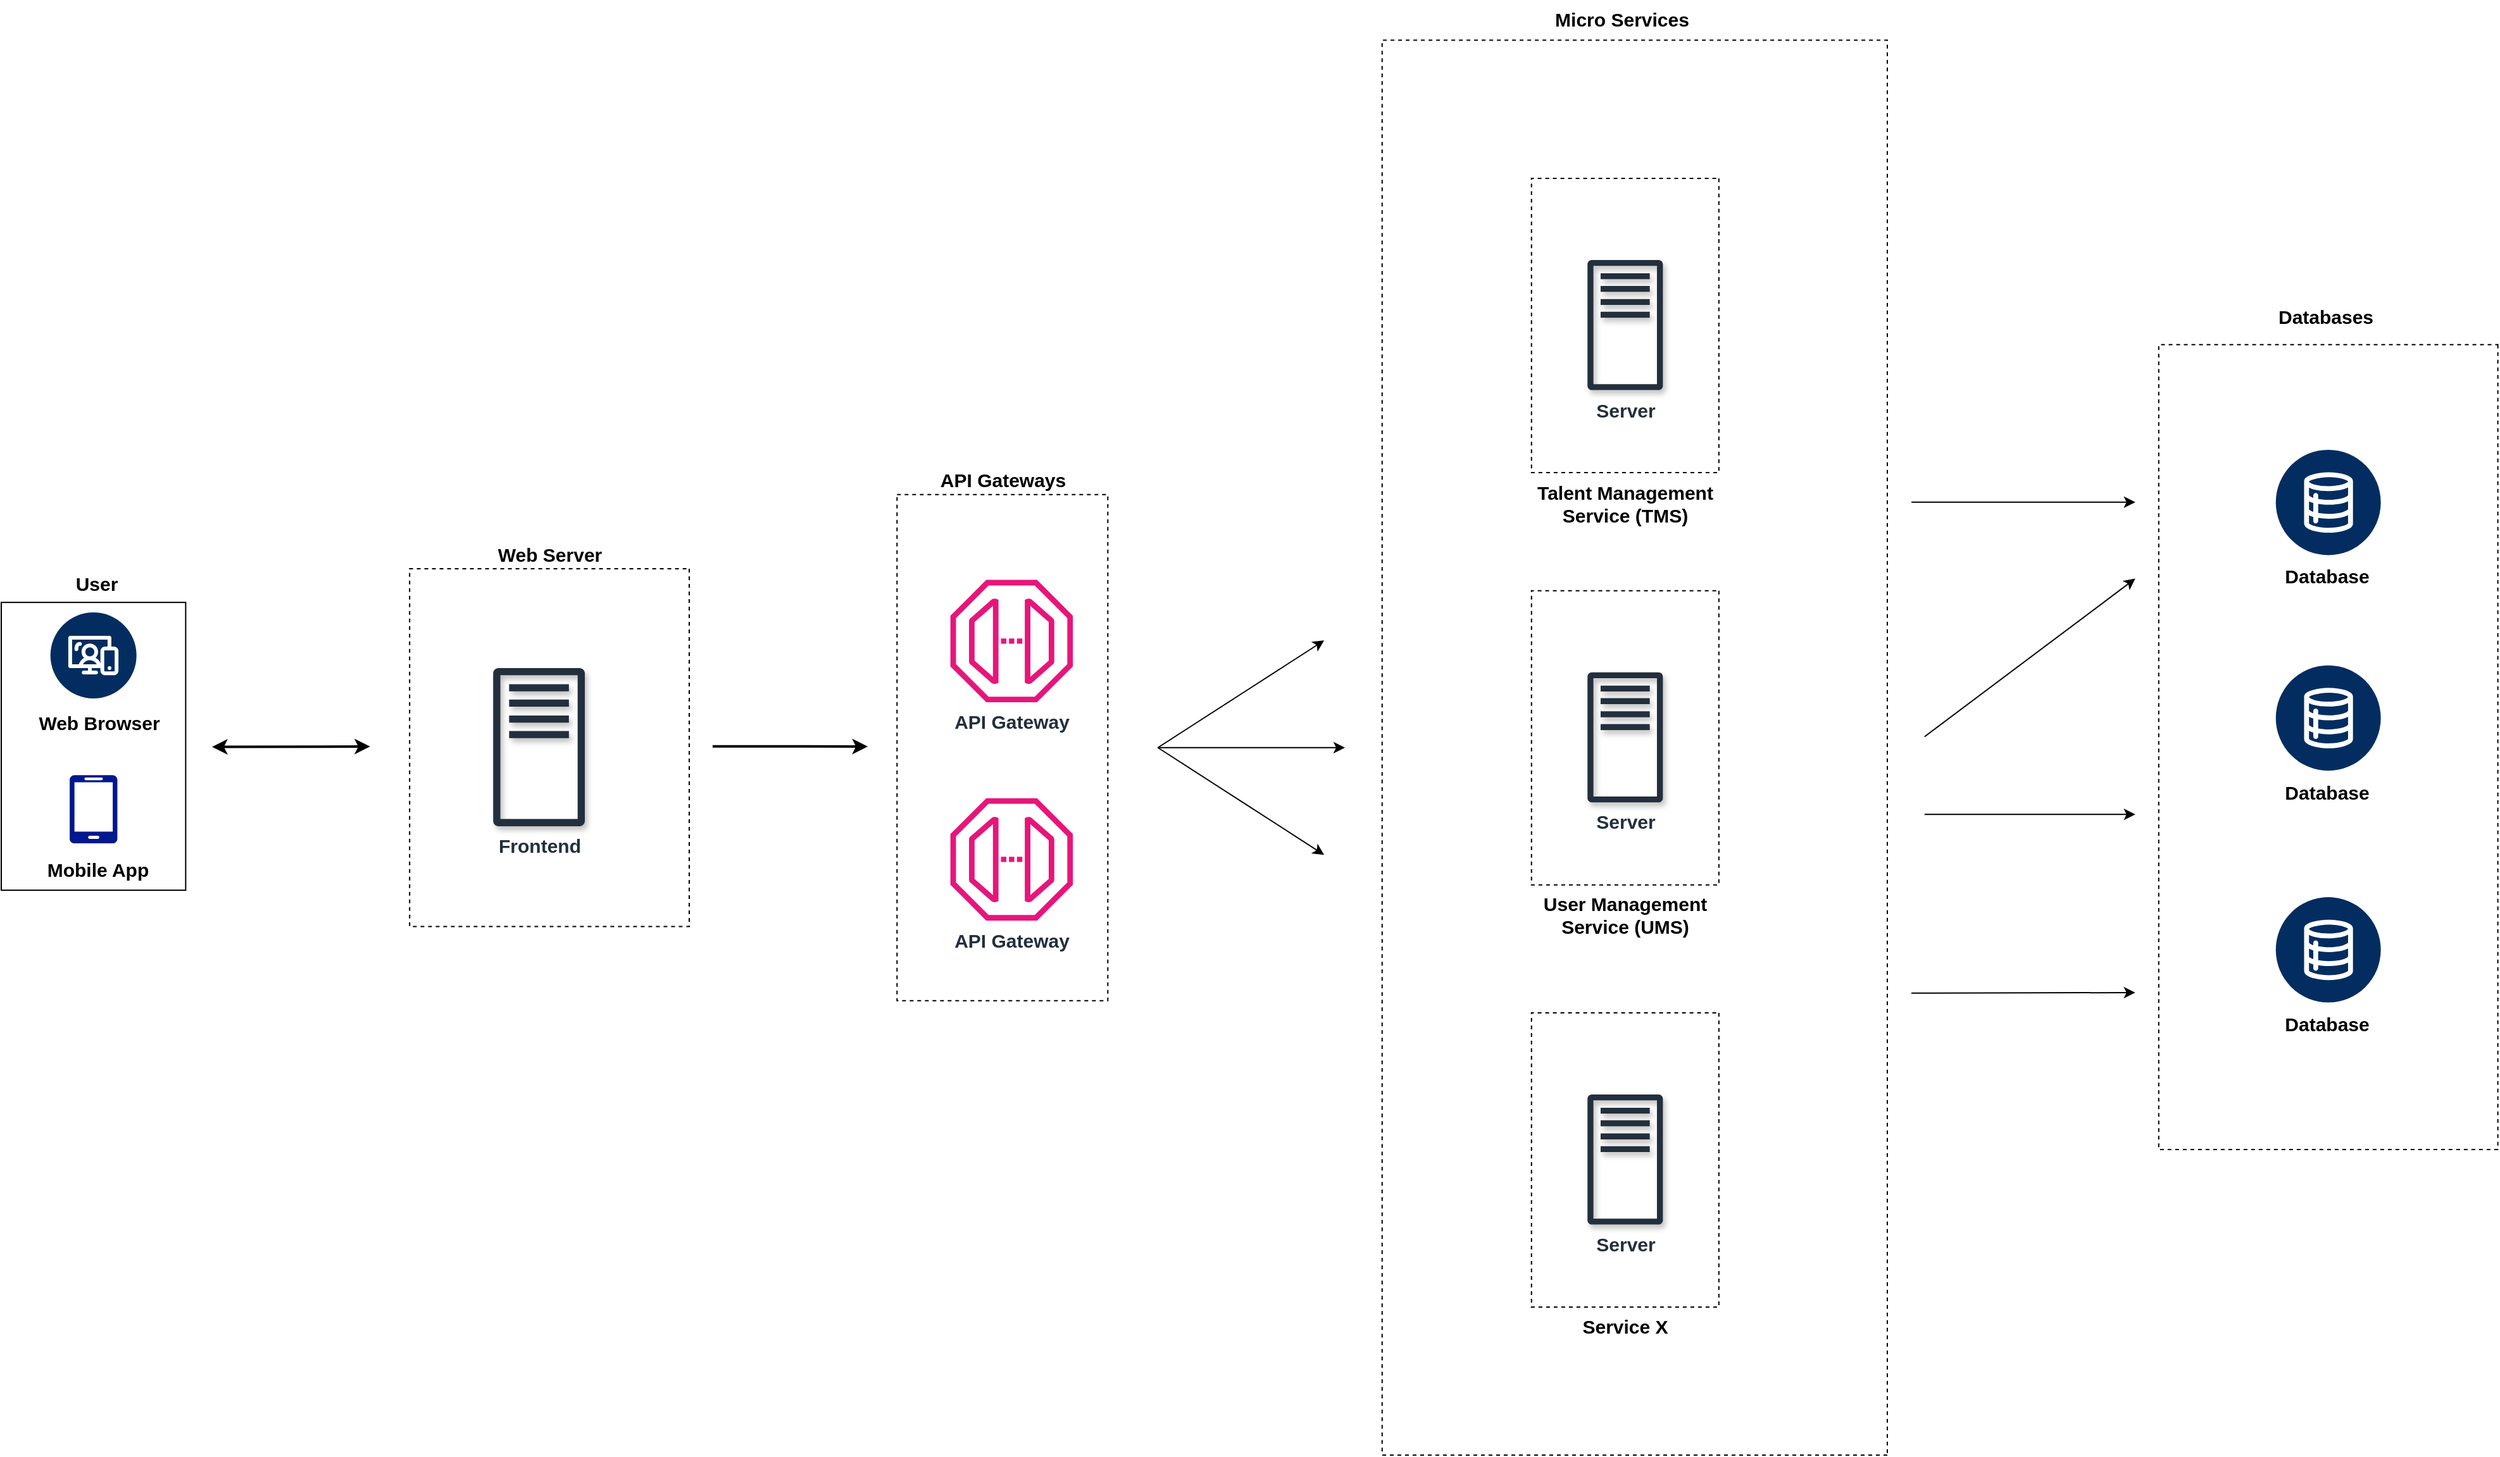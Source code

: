 <mxfile version="22.0.4" type="github">
  <diagram name="Page-1" id="LvNY7FXKQWi8iEAFDGLf">
    <mxGraphModel dx="6031" dy="1840" grid="1" gridSize="10" guides="1" tooltips="1" connect="1" arrows="1" fold="1" page="1" pageScale="1" pageWidth="827" pageHeight="1169" math="0" shadow="0">
      <root>
        <mxCell id="0" />
        <mxCell id="1" parent="0" />
        <mxCell id="ZSIqHXNkp4VvMcNmBLzM-52" value="" style="group" vertex="1" connectable="0" parent="1">
          <mxGeometry x="-2225" y="10" width="1970" height="1150" as="geometry" />
        </mxCell>
        <mxCell id="uqdXHjlTI7FaIm_EF8wb-11" value="" style="endArrow=classic;html=1;rounded=0;strokeWidth=2;" parent="ZSIqHXNkp4VvMcNmBLzM-52" edge="1">
          <mxGeometry width="50" height="50" relative="1" as="geometry">
            <mxPoint x="561.967" y="589.825" as="sourcePoint" />
            <mxPoint x="684.559" y="590.005" as="targetPoint" />
          </mxGeometry>
        </mxCell>
        <mxCell id="ZSIqHXNkp4VvMcNmBLzM-37" value="" style="group" vertex="1" connectable="0" parent="ZSIqHXNkp4VvMcNmBLzM-52">
          <mxGeometry y="446.435" width="145.695" height="257.13" as="geometry" />
        </mxCell>
        <mxCell id="ZSIqHXNkp4VvMcNmBLzM-2" value="&lt;font style=&quot;font-size: 15px;&quot;&gt;&lt;span style=&quot;font-size: 15px;&quot;&gt;User&lt;br&gt;&lt;/span&gt;&lt;/font&gt;" style="text;html=1;align=center;verticalAlign=middle;resizable=0;points=[];autosize=1;strokeColor=none;fillColor=none;rotation=0;container=0;fontSize=15;fontStyle=1" vertex="1" parent="ZSIqHXNkp4VvMcNmBLzM-37">
          <mxGeometry x="44.707" width="60" height="30" as="geometry" />
        </mxCell>
        <mxCell id="ZSIqHXNkp4VvMcNmBLzM-3" value="" style="sketch=0;aspect=fixed;pointerEvents=1;shadow=0;dashed=0;html=1;strokeColor=none;labelPosition=center;verticalLabelPosition=bottom;verticalAlign=top;align=center;fillColor=#00188D;shape=mxgraph.azure.mobile;container=0;" vertex="1" parent="ZSIqHXNkp4VvMcNmBLzM-37">
          <mxGeometry x="53.965" y="166.149" width="37.756" height="53.937" as="geometry" />
        </mxCell>
        <mxCell id="ZSIqHXNkp4VvMcNmBLzM-4" value="&lt;font style=&quot;font-size: 15px;&quot;&gt;&lt;b&gt;Mobile App&lt;/b&gt;&lt;/font&gt;" style="text;html=1;align=center;verticalAlign=middle;resizable=0;points=[];autosize=1;strokeColor=none;fillColor=none;container=0;" vertex="1" parent="ZSIqHXNkp4VvMcNmBLzM-37">
          <mxGeometry x="25.937" y="225.325" width="100" height="30" as="geometry" />
        </mxCell>
        <mxCell id="ZSIqHXNkp4VvMcNmBLzM-5" value="" style="rounded=0;whiteSpace=wrap;html=1;fillColor=none;container=0;" vertex="1" parent="ZSIqHXNkp4VvMcNmBLzM-37">
          <mxGeometry y="29.665" width="145.695" height="227.465" as="geometry" />
        </mxCell>
        <mxCell id="ZSIqHXNkp4VvMcNmBLzM-6" value="" style="verticalLabelPosition=bottom;aspect=fixed;html=1;shape=mxgraph.salesforce.web2;container=0;" vertex="1" parent="ZSIqHXNkp4VvMcNmBLzM-37">
          <mxGeometry x="38.835" y="37.574" width="68.007" height="68.007" as="geometry" />
        </mxCell>
        <mxCell id="ZSIqHXNkp4VvMcNmBLzM-7" value="&lt;font style=&quot;font-size: 15px;&quot;&gt;&lt;b&gt;Web Browser&lt;/b&gt;&lt;/font&gt;" style="text;html=1;align=center;verticalAlign=middle;resizable=0;points=[];autosize=1;strokeColor=none;fillColor=none;container=0;" vertex="1" parent="ZSIqHXNkp4VvMcNmBLzM-37">
          <mxGeometry x="16.556" y="109.278" width="120" height="30" as="geometry" />
        </mxCell>
        <mxCell id="ZSIqHXNkp4VvMcNmBLzM-44" value="" style="endArrow=classic;startArrow=classic;html=1;rounded=0;strokeWidth=2;" edge="1" parent="ZSIqHXNkp4VvMcNmBLzM-52">
          <mxGeometry width="50" height="50" relative="1" as="geometry">
            <mxPoint x="166.509" y="590.291" as="sourcePoint" />
            <mxPoint x="291.39" y="590.005" as="targetPoint" />
          </mxGeometry>
        </mxCell>
        <mxCell id="ZSIqHXNkp4VvMcNmBLzM-46" value="" style="group" vertex="1" connectable="0" parent="ZSIqHXNkp4VvMcNmBLzM-52">
          <mxGeometry x="1706.708" y="235.083" width="263.292" height="679.045" as="geometry" />
        </mxCell>
        <mxCell id="uqdXHjlTI7FaIm_EF8wb-51" value="&lt;font style=&quot;font-size: 15px;&quot;&gt;&lt;b&gt;Databases&lt;/b&gt;&lt;/font&gt;" style="text;html=1;align=center;verticalAlign=middle;resizable=0;points=[];autosize=1;strokeColor=none;fillColor=none;container=0;" parent="ZSIqHXNkp4VvMcNmBLzM-46" vertex="1">
          <mxGeometry x="79.617" width="100" height="30" as="geometry" />
        </mxCell>
        <mxCell id="uqdXHjlTI7FaIm_EF8wb-43" value="" style="rounded=0;whiteSpace=wrap;html=1;fillColor=none;dashed=1;container=0;rotation=90;" parent="ZSIqHXNkp4VvMcNmBLzM-46" vertex="1">
          <mxGeometry x="-186.412" y="221.454" width="636.115" height="267.91" as="geometry" />
        </mxCell>
        <mxCell id="ZSIqHXNkp4VvMcNmBLzM-30" value="" style="shape=image;html=1;verticalAlign=top;verticalLabelPosition=bottom;labelBackgroundColor=#ffffff;imageAspect=0;aspect=fixed;image=https://cdn1.iconfinder.com/data/icons/ionicons-fill-vol-1/512/ellipsis-vertical-128.png;container=0;" vertex="1" parent="ZSIqHXNkp4VvMcNmBLzM-46">
          <mxGeometry x="106.664" y="47.197" width="49.953" height="49.953" as="geometry" />
        </mxCell>
        <mxCell id="ZSIqHXNkp4VvMcNmBLzM-31" value="" style="shape=image;html=1;verticalAlign=top;verticalLabelPosition=bottom;labelBackgroundColor=#ffffff;imageAspect=0;aspect=fixed;image=https://cdn1.iconfinder.com/data/icons/ionicons-fill-vol-1/512/ellipsis-vertical-128.png;container=0;" vertex="1" parent="ZSIqHXNkp4VvMcNmBLzM-46">
          <mxGeometry x="106.675" y="608.43" width="49.953" height="49.953" as="geometry" />
        </mxCell>
        <mxCell id="uqdXHjlTI7FaIm_EF8wb-41" value="" style="verticalLabelPosition=bottom;aspect=fixed;html=1;shape=mxgraph.salesforce.data2;container=0;" parent="ZSIqHXNkp4VvMcNmBLzM-46" vertex="1">
          <mxGeometry x="90.014" y="120.399" width="83.254" height="83.254" as="geometry" />
        </mxCell>
        <mxCell id="uqdXHjlTI7FaIm_EF8wb-42" value="&lt;font style=&quot;font-size: 15px;&quot;&gt;&lt;b&gt;Database&lt;/b&gt;&lt;/font&gt;" style="text;html=1;align=center;verticalAlign=middle;resizable=0;points=[];autosize=1;strokeColor=none;fillColor=none;container=0;" parent="ZSIqHXNkp4VvMcNmBLzM-46" vertex="1">
          <mxGeometry x="84.81" y="205.114" width="90" height="30" as="geometry" />
        </mxCell>
        <mxCell id="uqdXHjlTI7FaIm_EF8wb-46" value="" style="verticalLabelPosition=bottom;aspect=fixed;html=1;shape=mxgraph.salesforce.data2;container=0;" parent="ZSIqHXNkp4VvMcNmBLzM-46" vertex="1">
          <mxGeometry x="90.014" y="290.75" width="83.254" height="83.254" as="geometry" />
        </mxCell>
        <mxCell id="uqdXHjlTI7FaIm_EF8wb-47" value="&lt;font style=&quot;font-size: 15px;&quot;&gt;&lt;b&gt;Database&lt;/b&gt;&lt;/font&gt;" style="text;html=1;align=center;verticalAlign=middle;resizable=0;points=[];autosize=1;strokeColor=none;fillColor=none;container=0;" parent="ZSIqHXNkp4VvMcNmBLzM-46" vertex="1">
          <mxGeometry x="84.81" y="375.464" width="90" height="30" as="geometry" />
        </mxCell>
        <mxCell id="uqdXHjlTI7FaIm_EF8wb-48" value="" style="verticalLabelPosition=bottom;aspect=fixed;html=1;shape=mxgraph.salesforce.data2;container=0;" parent="ZSIqHXNkp4VvMcNmBLzM-46" vertex="1">
          <mxGeometry x="90.014" y="473.945" width="83.254" height="83.254" as="geometry" />
        </mxCell>
        <mxCell id="uqdXHjlTI7FaIm_EF8wb-49" value="&lt;font style=&quot;font-size: 15px;&quot;&gt;&lt;b&gt;Database&lt;/b&gt;&lt;/font&gt;" style="text;html=1;align=center;verticalAlign=middle;resizable=0;points=[];autosize=1;strokeColor=none;fillColor=none;container=0;" parent="ZSIqHXNkp4VvMcNmBLzM-46" vertex="1">
          <mxGeometry x="84.81" y="558.661" width="90" height="30" as="geometry" />
        </mxCell>
        <mxCell id="ZSIqHXNkp4VvMcNmBLzM-47" value="" style="group" vertex="1" connectable="0" parent="ZSIqHXNkp4VvMcNmBLzM-52">
          <mxGeometry x="1508.984" y="396.835" width="176.915" height="388.099" as="geometry" />
        </mxCell>
        <mxCell id="HdYODfSveYisiQmtVQ8u-7" value="" style="endArrow=classic;html=1;rounded=0;" parent="ZSIqHXNkp4VvMcNmBLzM-47" edge="1">
          <mxGeometry width="50" height="50" relative="1" as="geometry">
            <mxPoint as="sourcePoint" />
            <mxPoint x="176.915" y="0.064" as="targetPoint" />
          </mxGeometry>
        </mxCell>
        <mxCell id="uqdXHjlTI7FaIm_EF8wb-18" value="" style="endArrow=classic;html=1;rounded=0;" parent="ZSIqHXNkp4VvMcNmBLzM-47" edge="1">
          <mxGeometry width="50" height="50" relative="1" as="geometry">
            <mxPoint x="10.407" y="185.398" as="sourcePoint" />
            <mxPoint x="176.915" y="60.423" as="targetPoint" />
          </mxGeometry>
        </mxCell>
        <mxCell id="ZSIqHXNkp4VvMcNmBLzM-34" value="" style="endArrow=classic;html=1;rounded=0;" edge="1" parent="ZSIqHXNkp4VvMcNmBLzM-47">
          <mxGeometry width="50" height="50" relative="1" as="geometry">
            <mxPoint y="388.099" as="sourcePoint" />
            <mxPoint x="176.915" y="387.633" as="targetPoint" />
          </mxGeometry>
        </mxCell>
        <mxCell id="ZSIqHXNkp4VvMcNmBLzM-45" value="" style="endArrow=classic;html=1;rounded=0;" edge="1" parent="ZSIqHXNkp4VvMcNmBLzM-47">
          <mxGeometry width="50" height="50" relative="1" as="geometry">
            <mxPoint x="10.407" y="246.731" as="sourcePoint" />
            <mxPoint x="176.915" y="246.795" as="targetPoint" />
          </mxGeometry>
        </mxCell>
        <mxCell id="ZSIqHXNkp4VvMcNmBLzM-48" value="" style="group" vertex="1" connectable="0" parent="ZSIqHXNkp4VvMcNmBLzM-52">
          <mxGeometry x="913.715" y="506.169" width="147.809" height="169.429" as="geometry" />
        </mxCell>
        <mxCell id="uqdXHjlTI7FaIm_EF8wb-22" value="" style="endArrow=classic;html=1;rounded=0;" parent="ZSIqHXNkp4VvMcNmBLzM-48" edge="1">
          <mxGeometry width="50" height="50" relative="1" as="geometry">
            <mxPoint y="84.715" as="sourcePoint" />
            <mxPoint x="131.386" y="169.429" as="targetPoint" />
          </mxGeometry>
        </mxCell>
        <mxCell id="uqdXHjlTI7FaIm_EF8wb-23" value="" style="endArrow=classic;html=1;rounded=0;" parent="ZSIqHXNkp4VvMcNmBLzM-48" edge="1">
          <mxGeometry width="50" height="50" relative="1" as="geometry">
            <mxPoint y="84.715" as="sourcePoint" />
            <mxPoint x="131.386" as="targetPoint" />
          </mxGeometry>
        </mxCell>
        <mxCell id="uqdXHjlTI7FaIm_EF8wb-24" value="" style="endArrow=classic;html=1;rounded=0;" parent="ZSIqHXNkp4VvMcNmBLzM-48" edge="1">
          <mxGeometry width="50" height="50" relative="1" as="geometry">
            <mxPoint y="84.715" as="sourcePoint" />
            <mxPoint x="147.809" y="84.715" as="targetPoint" />
          </mxGeometry>
        </mxCell>
        <mxCell id="ZSIqHXNkp4VvMcNmBLzM-49" value="" style="group" vertex="1" connectable="0" parent="ZSIqHXNkp4VvMcNmBLzM-52">
          <mxGeometry x="1090.892" width="399.1" height="1150" as="geometry" />
        </mxCell>
        <mxCell id="uqdXHjlTI7FaIm_EF8wb-30" value="&lt;font style=&quot;font-size: 15px;&quot;&gt;&lt;b&gt;Micro Services&lt;br&gt;&lt;/b&gt;&lt;/font&gt;" style="text;html=1;align=center;verticalAlign=middle;resizable=0;points=[];autosize=1;strokeColor=none;fillColor=none;container=0;" parent="ZSIqHXNkp4VvMcNmBLzM-49" vertex="1">
          <mxGeometry x="124.363" width="130" height="30" as="geometry" />
        </mxCell>
        <mxCell id="uqdXHjlTI7FaIm_EF8wb-31" value="" style="rounded=0;whiteSpace=wrap;html=1;rotation=180;fillColor=none;dashed=1;container=0;" parent="ZSIqHXNkp4VvMcNmBLzM-49" vertex="1">
          <mxGeometry y="31.768" width="399.1" height="1118.232" as="geometry" />
        </mxCell>
        <mxCell id="ZSIqHXNkp4VvMcNmBLzM-22" value="" style="shape=image;html=1;verticalAlign=top;verticalLabelPosition=bottom;labelBackgroundColor=#ffffff;imageAspect=0;aspect=fixed;image=https://cdn1.iconfinder.com/data/icons/ionicons-fill-vol-1/512/ellipsis-vertical-128.png;container=0;" vertex="1" parent="ZSIqHXNkp4VvMcNmBLzM-49">
          <mxGeometry x="167.029" y="1076.87" width="49.953" height="49.953" as="geometry" />
        </mxCell>
        <mxCell id="ZSIqHXNkp4VvMcNmBLzM-23" value="" style="shape=image;html=1;verticalAlign=top;verticalLabelPosition=bottom;labelBackgroundColor=#ffffff;imageAspect=0;aspect=fixed;image=https://cdn1.iconfinder.com/data/icons/ionicons-fill-vol-1/512/ellipsis-vertical-128.png;container=0;" vertex="1" parent="ZSIqHXNkp4VvMcNmBLzM-49">
          <mxGeometry x="167.029" y="49.706" width="49.953" height="49.953" as="geometry" />
        </mxCell>
        <mxCell id="HdYODfSveYisiQmtVQ8u-20" value="" style="group;container=0;" parent="ZSIqHXNkp4VvMcNmBLzM-49" vertex="1" connectable="0">
          <mxGeometry x="93.141" y="114.015" width="197.729" height="287.564" as="geometry" />
        </mxCell>
        <mxCell id="uqdXHjlTI7FaIm_EF8wb-34" value="&lt;span style=&quot;font-size: 15px;&quot;&gt;&lt;b&gt;Talent Management Service (TMS)&lt;/b&gt;&lt;/span&gt;" style="rounded=0;whiteSpace=wrap;html=1;direction=south;fillColor=none;dashed=1;container=0;labelPosition=center;verticalLabelPosition=bottom;align=center;verticalAlign=top;" parent="ZSIqHXNkp4VvMcNmBLzM-49" vertex="1">
          <mxGeometry x="117.992" y="140.976" width="148.037" height="232.531" as="geometry" />
        </mxCell>
        <mxCell id="uqdXHjlTI7FaIm_EF8wb-33" value="&lt;font style=&quot;font-size: 15px;&quot;&gt;&lt;b&gt;Server&lt;/b&gt;&lt;/font&gt;" style="sketch=0;outlineConnect=0;fontColor=#232F3E;gradientColor=none;fillColor=#232F3D;strokeColor=none;dashed=0;verticalLabelPosition=bottom;verticalAlign=top;align=center;html=1;fontSize=12;fontStyle=0;aspect=fixed;pointerEvents=1;shape=mxgraph.aws4.traditional_server;shadow=1;container=0;" parent="ZSIqHXNkp4VvMcNmBLzM-49" vertex="1">
          <mxGeometry x="162.231" y="205.274" width="59.558" height="103.235" as="geometry" />
        </mxCell>
        <mxCell id="ZSIqHXNkp4VvMcNmBLzM-15" value="" style="group;container=0;" vertex="1" connectable="0" parent="ZSIqHXNkp4VvMcNmBLzM-49">
          <mxGeometry x="93.141" y="439.87" width="197.729" height="287.564" as="geometry" />
        </mxCell>
        <mxCell id="ZSIqHXNkp4VvMcNmBLzM-16" value="&lt;span style=&quot;font-size: 15px;&quot;&gt;&lt;b&gt;User Management Service (UMS)&lt;/b&gt;&lt;/span&gt;" style="rounded=0;whiteSpace=wrap;html=1;direction=south;fillColor=none;dashed=1;container=0;labelPosition=center;verticalLabelPosition=bottom;align=center;verticalAlign=top;" vertex="1" parent="ZSIqHXNkp4VvMcNmBLzM-49">
          <mxGeometry x="117.992" y="466.83" width="148.037" height="232.531" as="geometry" />
        </mxCell>
        <mxCell id="ZSIqHXNkp4VvMcNmBLzM-17" value="&lt;font style=&quot;font-size: 15px;&quot;&gt;&lt;b&gt;Server&lt;/b&gt;&lt;/font&gt;" style="sketch=0;outlineConnect=0;fontColor=#232F3E;gradientColor=none;fillColor=#232F3D;strokeColor=none;dashed=0;verticalLabelPosition=bottom;verticalAlign=top;align=center;html=1;fontSize=12;fontStyle=0;aspect=fixed;pointerEvents=1;shape=mxgraph.aws4.traditional_server;shadow=1;container=0;" vertex="1" parent="ZSIqHXNkp4VvMcNmBLzM-49">
          <mxGeometry x="162.231" y="531.128" width="59.558" height="103.235" as="geometry" />
        </mxCell>
        <mxCell id="ZSIqHXNkp4VvMcNmBLzM-19" value="" style="group;container=0;" vertex="1" connectable="0" parent="ZSIqHXNkp4VvMcNmBLzM-49">
          <mxGeometry x="93.141" y="773.486" width="197.729" height="287.564" as="geometry" />
        </mxCell>
        <mxCell id="ZSIqHXNkp4VvMcNmBLzM-20" value="&lt;span style=&quot;font-size: 15px;&quot;&gt;&lt;b&gt;Service X&lt;/b&gt;&lt;/span&gt;" style="rounded=0;whiteSpace=wrap;html=1;direction=south;fillColor=none;dashed=1;container=0;labelPosition=center;verticalLabelPosition=bottom;align=center;verticalAlign=top;" vertex="1" parent="ZSIqHXNkp4VvMcNmBLzM-49">
          <mxGeometry x="117.992" y="800.447" width="148.037" height="232.531" as="geometry" />
        </mxCell>
        <mxCell id="ZSIqHXNkp4VvMcNmBLzM-21" value="&lt;font style=&quot;font-size: 15px;&quot;&gt;&lt;b&gt;Server&lt;/b&gt;&lt;/font&gt;" style="sketch=0;outlineConnect=0;fontColor=#232F3E;gradientColor=none;fillColor=#232F3D;strokeColor=none;dashed=0;verticalLabelPosition=bottom;verticalAlign=top;align=center;html=1;fontSize=12;fontStyle=0;aspect=fixed;pointerEvents=1;shape=mxgraph.aws4.traditional_server;shadow=1;container=0;" vertex="1" parent="ZSIqHXNkp4VvMcNmBLzM-49">
          <mxGeometry x="162.231" y="864.745" width="59.558" height="103.235" as="geometry" />
        </mxCell>
        <mxCell id="ZSIqHXNkp4VvMcNmBLzM-50" value="" style="group" vertex="1" connectable="0" parent="ZSIqHXNkp4VvMcNmBLzM-52">
          <mxGeometry x="707.662" y="390.884" width="166.509" height="400.001" as="geometry" />
        </mxCell>
        <mxCell id="HdYODfSveYisiQmtVQ8u-1" value="&lt;font style=&quot;font-size: 15px;&quot;&gt;&lt;b&gt;API Gateways&lt;/b&gt;&lt;/font&gt;" style="rounded=0;whiteSpace=wrap;html=1;fillColor=none;dashed=1;labelPosition=center;verticalLabelPosition=top;align=center;verticalAlign=bottom;container=0;" parent="ZSIqHXNkp4VvMcNmBLzM-50" vertex="1">
          <mxGeometry width="166.509" height="400.001" as="geometry" />
        </mxCell>
        <mxCell id="HdYODfSveYisiQmtVQ8u-2" value="&lt;font style=&quot;font-size: 15px;&quot;&gt;&lt;b&gt;API Gateway&lt;/b&gt;&lt;/font&gt;" style="sketch=0;outlineConnect=0;fontColor=#232F3E;gradientColor=none;fillColor=#E7157B;strokeColor=none;dashed=0;verticalLabelPosition=bottom;verticalAlign=top;align=center;html=1;fontSize=12;fontStyle=0;aspect=fixed;pointerEvents=1;shape=mxgraph.aws4.endpoint;container=0;" parent="ZSIqHXNkp4VvMcNmBLzM-50" vertex="1">
          <mxGeometry x="42.168" y="67.422" width="96.742" height="96.742" as="geometry" />
        </mxCell>
        <mxCell id="HdYODfSveYisiQmtVQ8u-4" value="&lt;font style=&quot;font-size: 15px;&quot;&gt;&lt;b&gt;API Gateway&lt;/b&gt;&lt;/font&gt;" style="sketch=0;outlineConnect=0;fontColor=#232F3E;gradientColor=none;fillColor=#E7157B;strokeColor=none;dashed=0;verticalLabelPosition=bottom;verticalAlign=top;align=center;html=1;fontSize=12;fontStyle=0;aspect=fixed;pointerEvents=1;shape=mxgraph.aws4.endpoint;container=0;" parent="ZSIqHXNkp4VvMcNmBLzM-50" vertex="1">
          <mxGeometry x="42.168" y="239.943" width="96.742" height="96.742" as="geometry" />
        </mxCell>
        <mxCell id="ZSIqHXNkp4VvMcNmBLzM-51" value="" style="group" vertex="1" connectable="0" parent="ZSIqHXNkp4VvMcNmBLzM-52">
          <mxGeometry x="322.61" y="449.527" width="220.884" height="282.714" as="geometry" />
        </mxCell>
        <mxCell id="ZSIqHXNkp4VvMcNmBLzM-39" value="&lt;span style=&quot;font-size: 15px;&quot;&gt;&lt;b&gt;Web Server&lt;/b&gt;&lt;/span&gt;" style="rounded=0;whiteSpace=wrap;html=1;direction=south;fillColor=none;dashed=1;container=0;labelPosition=center;verticalLabelPosition=top;align=center;verticalAlign=bottom;" vertex="1" parent="ZSIqHXNkp4VvMcNmBLzM-51">
          <mxGeometry width="220.884" height="282.714" as="geometry" />
        </mxCell>
        <mxCell id="ZSIqHXNkp4VvMcNmBLzM-40" value="&lt;font style=&quot;font-size: 15px;&quot;&gt;&lt;b&gt;Frontend&lt;/b&gt;&lt;/font&gt;" style="sketch=0;outlineConnect=0;fontColor=#232F3E;gradientColor=none;fillColor=#232F3D;strokeColor=none;dashed=0;verticalLabelPosition=bottom;verticalAlign=top;align=center;html=1;fontSize=12;fontStyle=0;aspect=fixed;pointerEvents=1;shape=mxgraph.aws4.traditional_server;shadow=1;container=0;" vertex="1" parent="ZSIqHXNkp4VvMcNmBLzM-51">
          <mxGeometry x="66.009" y="78.175" width="72.411" height="125.515" as="geometry" />
        </mxCell>
      </root>
    </mxGraphModel>
  </diagram>
</mxfile>
